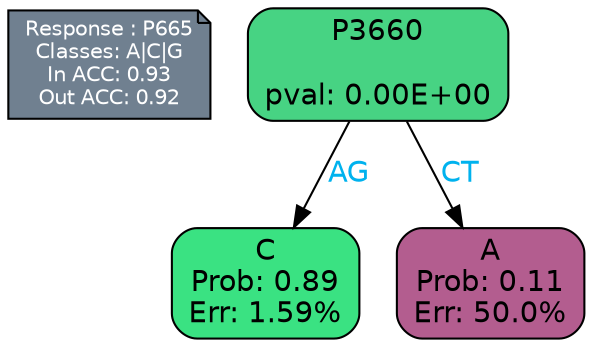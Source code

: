 digraph Tree {
node [shape=box, style="filled, rounded", color="black", fontname=helvetica] ;
graph [ranksep=equally, splines=polylines, bgcolor=transparent, dpi=600] ;
edge [fontname=helvetica] ;
LEGEND [label="Response : P665
Classes: A|C|G
In ACC: 0.93
Out ACC: 0.92
",shape=note,align=left,style=filled,fillcolor="slategray",fontcolor="white",fontsize=10];1 [label="P3660

pval: 0.00E+00", fillcolor="#47d383"] ;
2 [label="C
Prob: 0.89
Err: 1.59%", fillcolor="#3ae282"] ;
3 [label="A
Prob: 0.11
Err: 50.0%", fillcolor="#b35d8f"] ;
1 -> 2 [label="AG",fontcolor=deepskyblue2] ;
1 -> 3 [label="CT",fontcolor=deepskyblue2] ;
{rank = same; 2;3;}{rank = same; LEGEND;1;}}